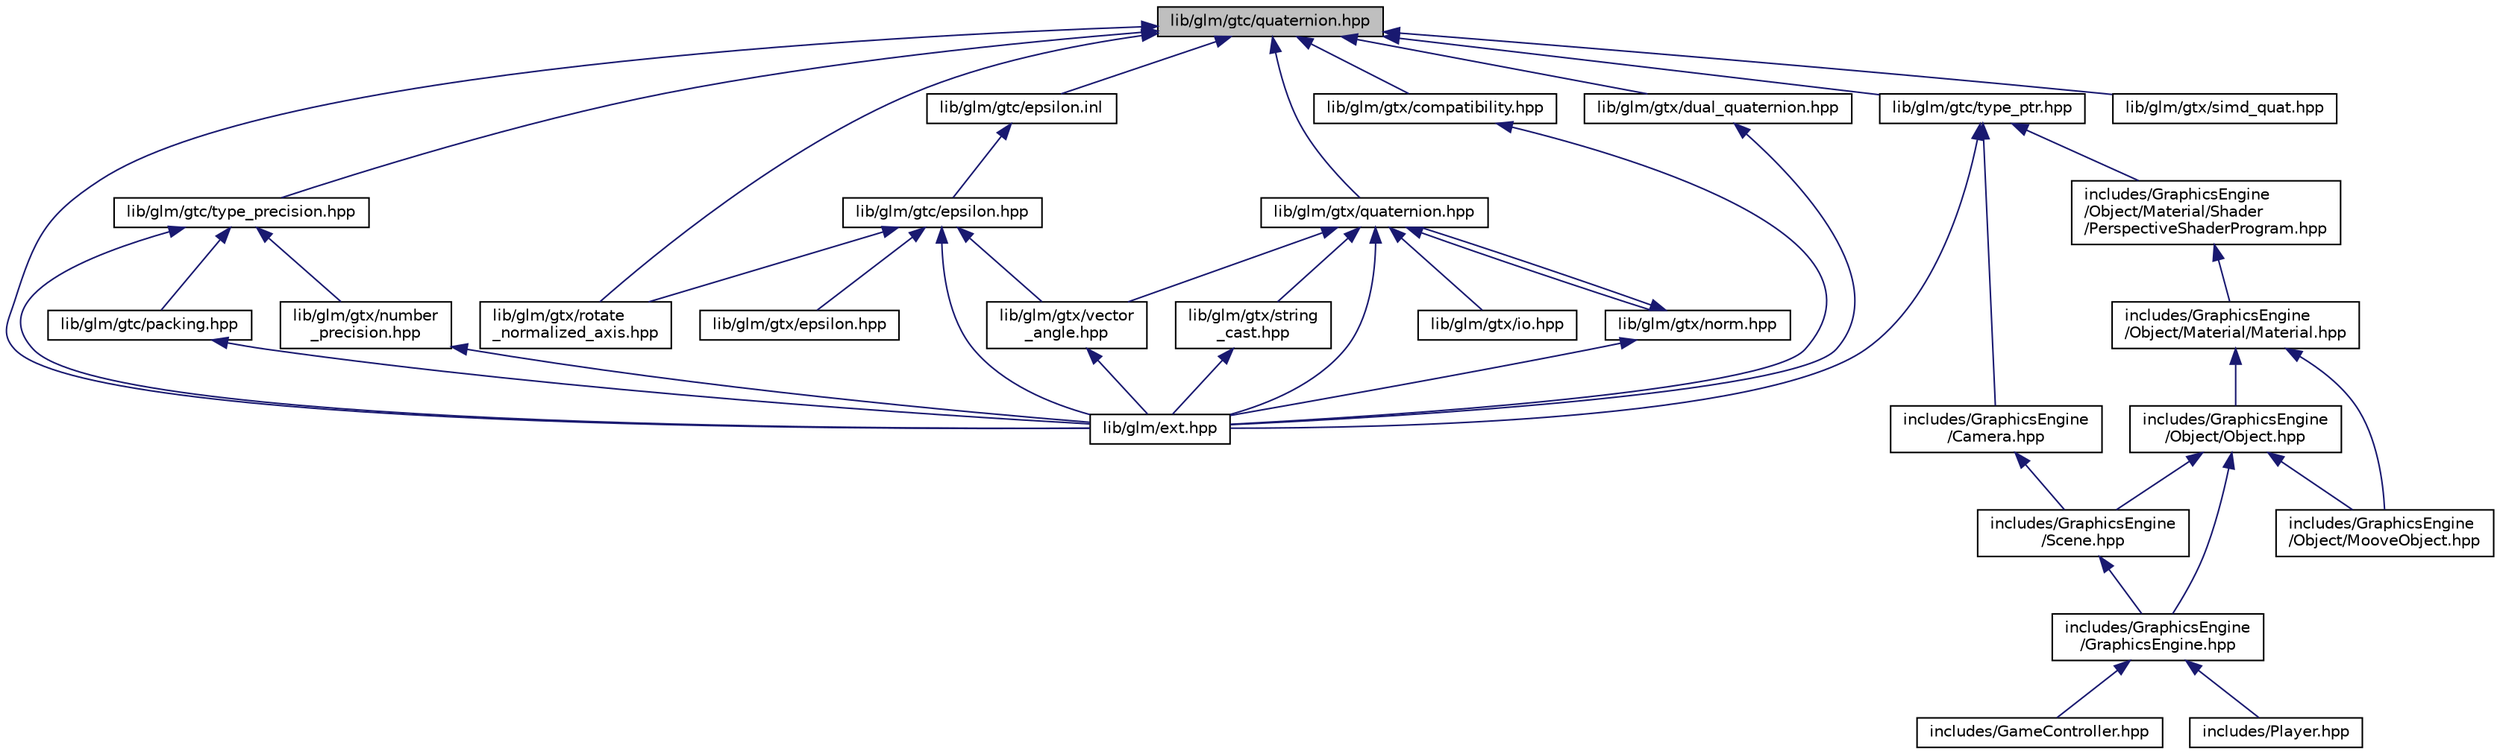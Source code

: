 digraph "lib/glm/gtc/quaternion.hpp"
{
  edge [fontname="Helvetica",fontsize="10",labelfontname="Helvetica",labelfontsize="10"];
  node [fontname="Helvetica",fontsize="10",shape=record];
  Node30 [label="lib/glm/gtc/quaternion.hpp",height=0.2,width=0.4,color="black", fillcolor="grey75", style="filled", fontcolor="black"];
  Node30 -> Node31 [dir="back",color="midnightblue",fontsize="10",style="solid",fontname="Helvetica"];
  Node31 [label="lib/glm/gtc/epsilon.inl",height=0.2,width=0.4,color="black", fillcolor="white", style="filled",URL="$epsilon_8inl.html"];
  Node31 -> Node32 [dir="back",color="midnightblue",fontsize="10",style="solid",fontname="Helvetica"];
  Node32 [label="lib/glm/gtc/epsilon.hpp",height=0.2,width=0.4,color="black", fillcolor="white", style="filled",URL="$gtc_2epsilon_8hpp.html"];
  Node32 -> Node33 [dir="back",color="midnightblue",fontsize="10",style="solid",fontname="Helvetica"];
  Node33 [label="lib/glm/ext.hpp",height=0.2,width=0.4,color="black", fillcolor="white", style="filled",URL="$ext_8hpp_source.html"];
  Node32 -> Node34 [dir="back",color="midnightblue",fontsize="10",style="solid",fontname="Helvetica"];
  Node34 [label="lib/glm/gtx/vector\l_angle.hpp",height=0.2,width=0.4,color="black", fillcolor="white", style="filled",URL="$vector__angle_8hpp.html"];
  Node34 -> Node33 [dir="back",color="midnightblue",fontsize="10",style="solid",fontname="Helvetica"];
  Node32 -> Node35 [dir="back",color="midnightblue",fontsize="10",style="solid",fontname="Helvetica"];
  Node35 [label="lib/glm/gtx/epsilon.hpp",height=0.2,width=0.4,color="black", fillcolor="white", style="filled",URL="$gtx_2epsilon_8hpp_source.html"];
  Node32 -> Node36 [dir="back",color="midnightblue",fontsize="10",style="solid",fontname="Helvetica"];
  Node36 [label="lib/glm/gtx/rotate\l_normalized_axis.hpp",height=0.2,width=0.4,color="black", fillcolor="white", style="filled",URL="$rotate__normalized__axis_8hpp.html"];
  Node30 -> Node37 [dir="back",color="midnightblue",fontsize="10",style="solid",fontname="Helvetica"];
  Node37 [label="lib/glm/gtc/type_precision.hpp",height=0.2,width=0.4,color="black", fillcolor="white", style="filled",URL="$type__precision_8hpp.html"];
  Node37 -> Node38 [dir="back",color="midnightblue",fontsize="10",style="solid",fontname="Helvetica"];
  Node38 [label="lib/glm/gtc/packing.hpp",height=0.2,width=0.4,color="black", fillcolor="white", style="filled",URL="$gtc_2packing_8hpp.html"];
  Node38 -> Node33 [dir="back",color="midnightblue",fontsize="10",style="solid",fontname="Helvetica"];
  Node37 -> Node33 [dir="back",color="midnightblue",fontsize="10",style="solid",fontname="Helvetica"];
  Node37 -> Node39 [dir="back",color="midnightblue",fontsize="10",style="solid",fontname="Helvetica"];
  Node39 [label="lib/glm/gtx/number\l_precision.hpp",height=0.2,width=0.4,color="black", fillcolor="white", style="filled",URL="$number__precision_8hpp.html"];
  Node39 -> Node33 [dir="back",color="midnightblue",fontsize="10",style="solid",fontname="Helvetica"];
  Node30 -> Node33 [dir="back",color="midnightblue",fontsize="10",style="solid",fontname="Helvetica"];
  Node30 -> Node40 [dir="back",color="midnightblue",fontsize="10",style="solid",fontname="Helvetica"];
  Node40 [label="lib/glm/gtc/type_ptr.hpp",height=0.2,width=0.4,color="black", fillcolor="white", style="filled",URL="$type__ptr_8hpp.html"];
  Node40 -> Node41 [dir="back",color="midnightblue",fontsize="10",style="solid",fontname="Helvetica"];
  Node41 [label="includes/GraphicsEngine\l/Camera.hpp",height=0.2,width=0.4,color="black", fillcolor="white", style="filled",URL="$_camera_8hpp_source.html"];
  Node41 -> Node42 [dir="back",color="midnightblue",fontsize="10",style="solid",fontname="Helvetica"];
  Node42 [label="includes/GraphicsEngine\l/Scene.hpp",height=0.2,width=0.4,color="black", fillcolor="white", style="filled",URL="$_scene_8hpp_source.html"];
  Node42 -> Node43 [dir="back",color="midnightblue",fontsize="10",style="solid",fontname="Helvetica"];
  Node43 [label="includes/GraphicsEngine\l/GraphicsEngine.hpp",height=0.2,width=0.4,color="black", fillcolor="white", style="filled",URL="$_graphics_engine_8hpp_source.html"];
  Node43 -> Node44 [dir="back",color="midnightblue",fontsize="10",style="solid",fontname="Helvetica"];
  Node44 [label="includes/GameController.hpp",height=0.2,width=0.4,color="black", fillcolor="white", style="filled",URL="$_game_controller_8hpp_source.html"];
  Node43 -> Node45 [dir="back",color="midnightblue",fontsize="10",style="solid",fontname="Helvetica"];
  Node45 [label="includes/Player.hpp",height=0.2,width=0.4,color="black", fillcolor="white", style="filled",URL="$_player_8hpp_source.html"];
  Node40 -> Node46 [dir="back",color="midnightblue",fontsize="10",style="solid",fontname="Helvetica"];
  Node46 [label="includes/GraphicsEngine\l/Object/Material/Shader\l/PerspectiveShaderProgram.hpp",height=0.2,width=0.4,color="black", fillcolor="white", style="filled",URL="$_perspective_shader_program_8hpp_source.html"];
  Node46 -> Node47 [dir="back",color="midnightblue",fontsize="10",style="solid",fontname="Helvetica"];
  Node47 [label="includes/GraphicsEngine\l/Object/Material/Material.hpp",height=0.2,width=0.4,color="black", fillcolor="white", style="filled",URL="$_material_8hpp_source.html"];
  Node47 -> Node48 [dir="back",color="midnightblue",fontsize="10",style="solid",fontname="Helvetica"];
  Node48 [label="includes/GraphicsEngine\l/Object/MooveObject.hpp",height=0.2,width=0.4,color="black", fillcolor="white", style="filled",URL="$_moove_object_8hpp_source.html"];
  Node47 -> Node49 [dir="back",color="midnightblue",fontsize="10",style="solid",fontname="Helvetica"];
  Node49 [label="includes/GraphicsEngine\l/Object/Object.hpp",height=0.2,width=0.4,color="black", fillcolor="white", style="filled",URL="$_object_8hpp_source.html"];
  Node49 -> Node42 [dir="back",color="midnightblue",fontsize="10",style="solid",fontname="Helvetica"];
  Node49 -> Node43 [dir="back",color="midnightblue",fontsize="10",style="solid",fontname="Helvetica"];
  Node49 -> Node48 [dir="back",color="midnightblue",fontsize="10",style="solid",fontname="Helvetica"];
  Node40 -> Node33 [dir="back",color="midnightblue",fontsize="10",style="solid",fontname="Helvetica"];
  Node30 -> Node50 [dir="back",color="midnightblue",fontsize="10",style="solid",fontname="Helvetica"];
  Node50 [label="lib/glm/gtx/compatibility.hpp",height=0.2,width=0.4,color="black", fillcolor="white", style="filled",URL="$compatibility_8hpp.html"];
  Node50 -> Node33 [dir="back",color="midnightblue",fontsize="10",style="solid",fontname="Helvetica"];
  Node30 -> Node51 [dir="back",color="midnightblue",fontsize="10",style="solid",fontname="Helvetica"];
  Node51 [label="lib/glm/gtx/dual_quaternion.hpp",height=0.2,width=0.4,color="black", fillcolor="white", style="filled",URL="$dual__quaternion_8hpp.html"];
  Node51 -> Node33 [dir="back",color="midnightblue",fontsize="10",style="solid",fontname="Helvetica"];
  Node30 -> Node52 [dir="back",color="midnightblue",fontsize="10",style="solid",fontname="Helvetica"];
  Node52 [label="lib/glm/gtx/quaternion.hpp",height=0.2,width=0.4,color="black", fillcolor="white", style="filled",URL="$gtx_2quaternion_8hpp.html"];
  Node52 -> Node53 [dir="back",color="midnightblue",fontsize="10",style="solid",fontname="Helvetica"];
  Node53 [label="lib/glm/gtx/norm.hpp",height=0.2,width=0.4,color="black", fillcolor="white", style="filled",URL="$norm_8hpp.html"];
  Node53 -> Node33 [dir="back",color="midnightblue",fontsize="10",style="solid",fontname="Helvetica"];
  Node53 -> Node52 [dir="back",color="midnightblue",fontsize="10",style="solid",fontname="Helvetica"];
  Node52 -> Node33 [dir="back",color="midnightblue",fontsize="10",style="solid",fontname="Helvetica"];
  Node52 -> Node54 [dir="back",color="midnightblue",fontsize="10",style="solid",fontname="Helvetica"];
  Node54 [label="lib/glm/gtx/string\l_cast.hpp",height=0.2,width=0.4,color="black", fillcolor="white", style="filled",URL="$string__cast_8hpp.html"];
  Node54 -> Node33 [dir="back",color="midnightblue",fontsize="10",style="solid",fontname="Helvetica"];
  Node52 -> Node34 [dir="back",color="midnightblue",fontsize="10",style="solid",fontname="Helvetica"];
  Node52 -> Node55 [dir="back",color="midnightblue",fontsize="10",style="solid",fontname="Helvetica"];
  Node55 [label="lib/glm/gtx/io.hpp",height=0.2,width=0.4,color="black", fillcolor="white", style="filled",URL="$io_8hpp.html"];
  Node30 -> Node36 [dir="back",color="midnightblue",fontsize="10",style="solid",fontname="Helvetica"];
  Node30 -> Node56 [dir="back",color="midnightblue",fontsize="10",style="solid",fontname="Helvetica"];
  Node56 [label="lib/glm/gtx/simd_quat.hpp",height=0.2,width=0.4,color="black", fillcolor="white", style="filled",URL="$simd__quat_8hpp.html"];
}
